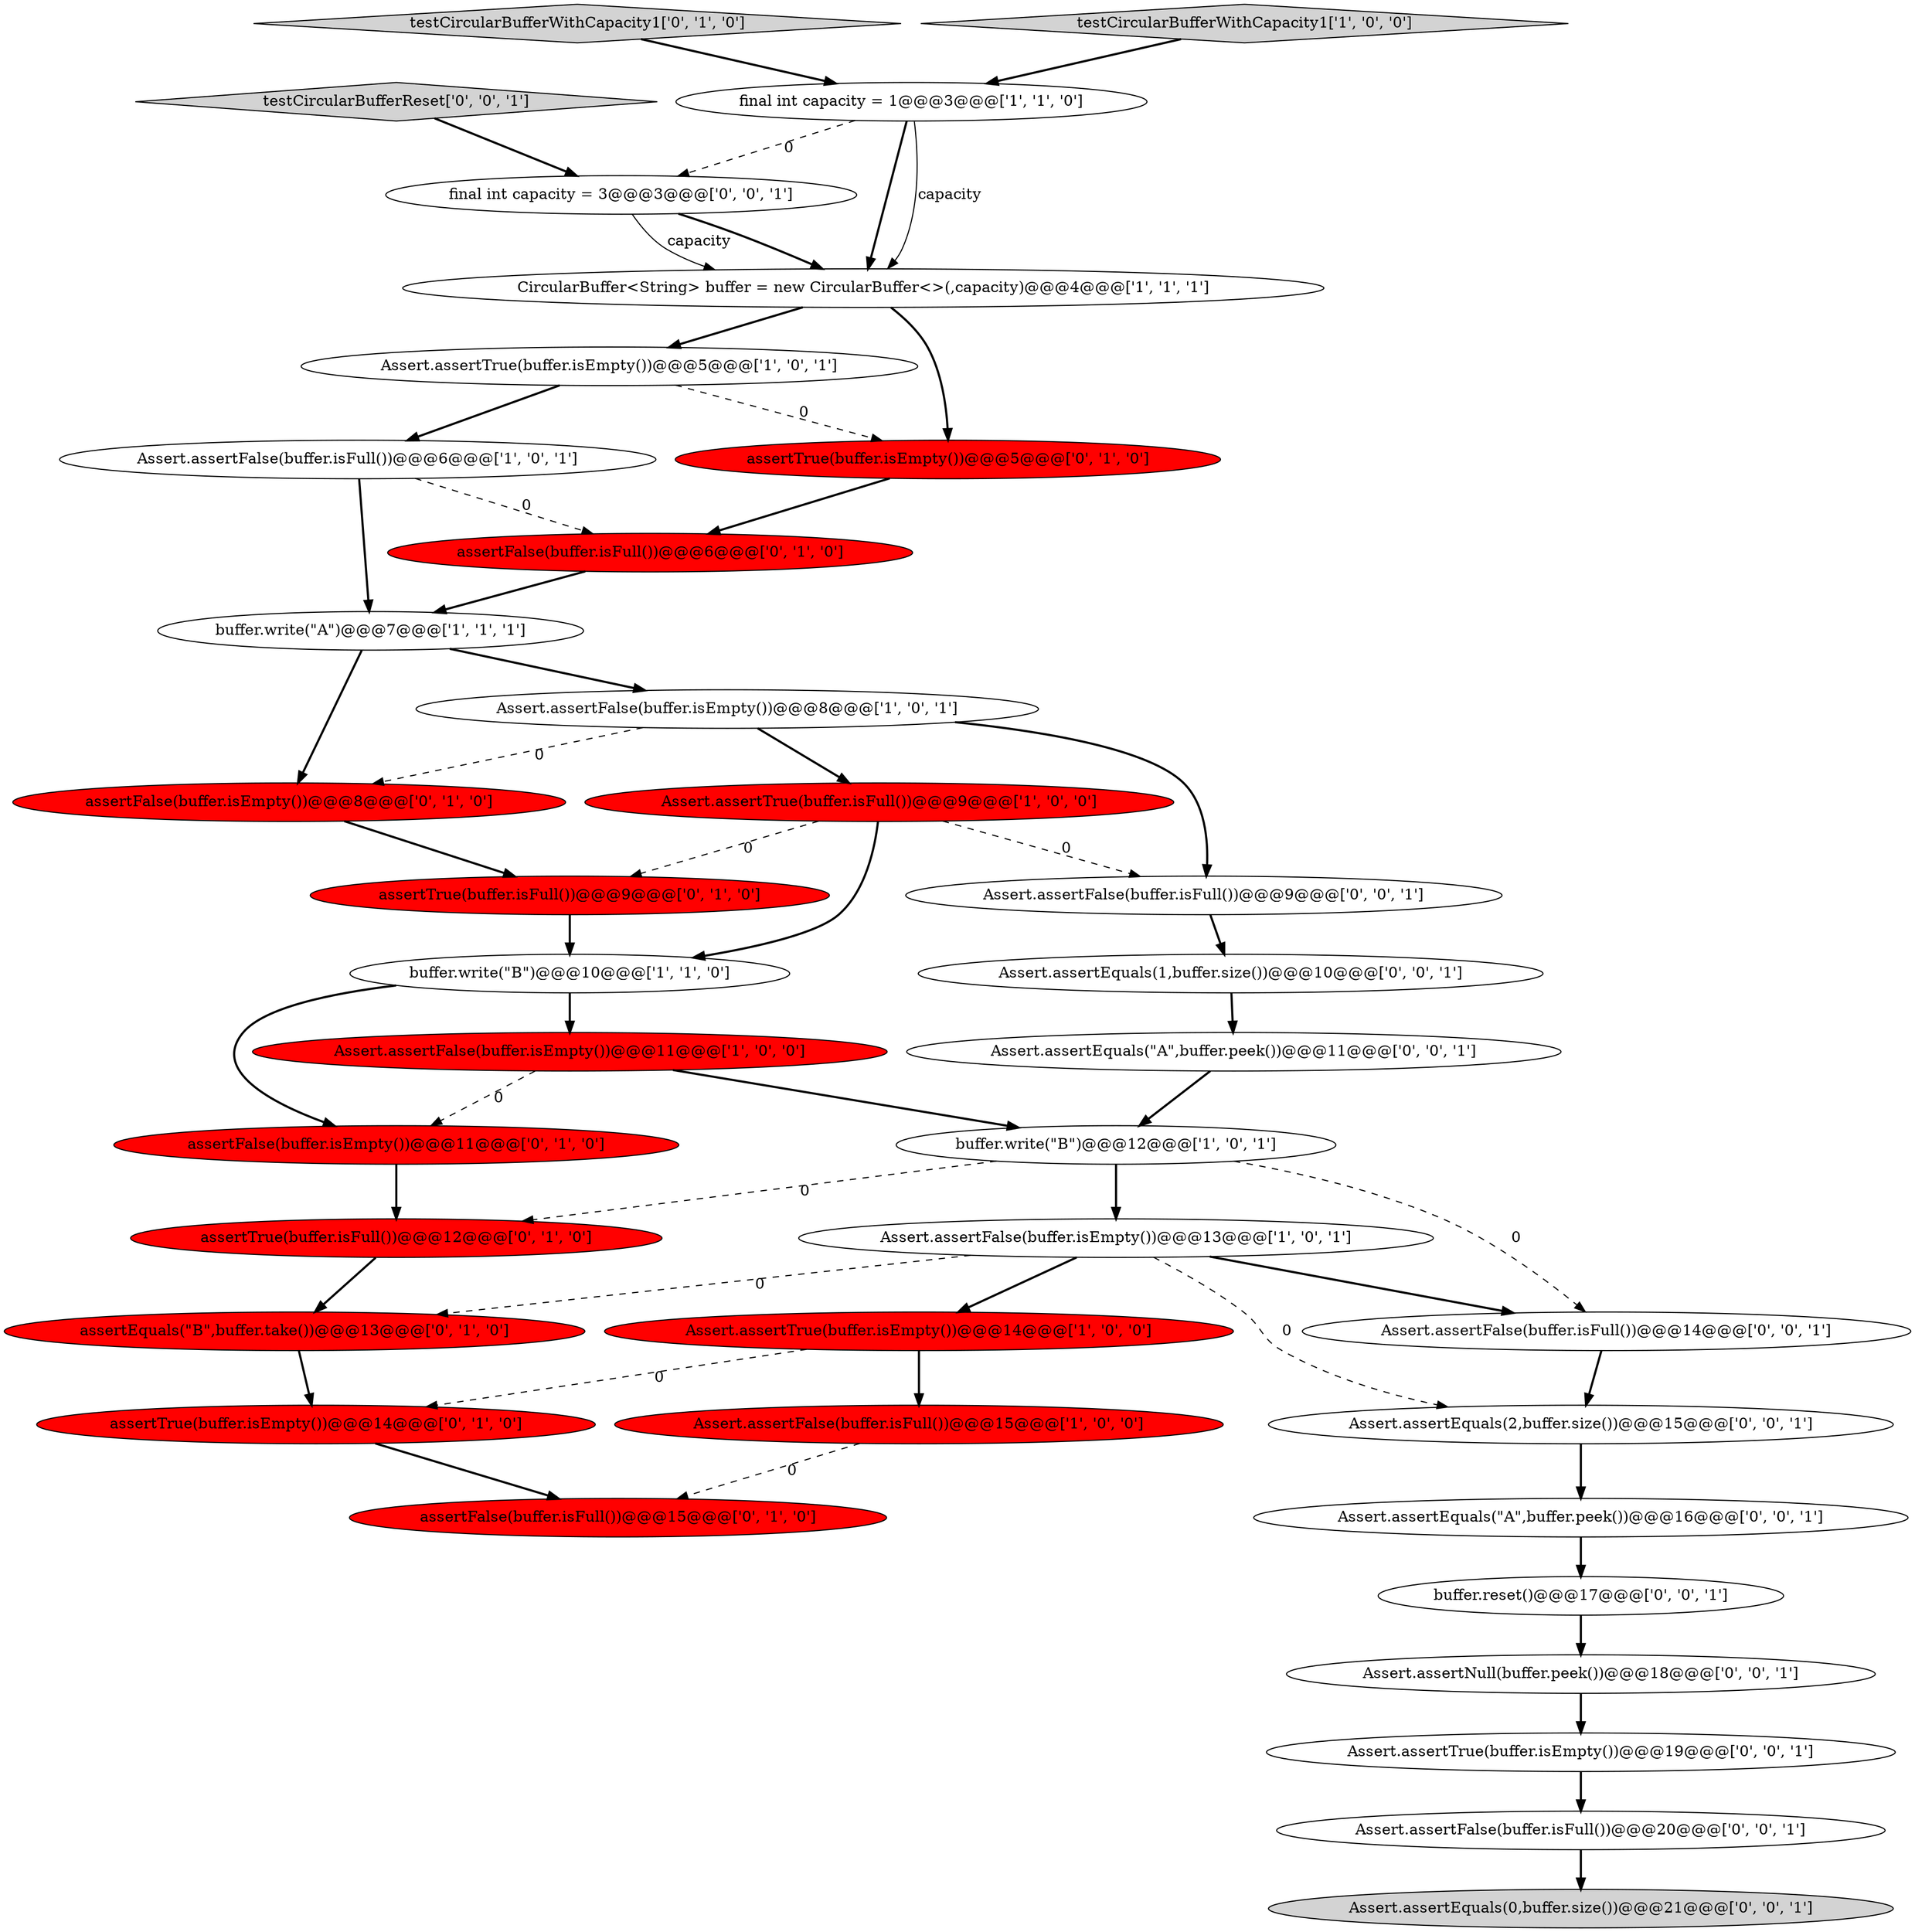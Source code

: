 digraph {
9 [style = filled, label = "Assert.assertFalse(buffer.isEmpty())@@@11@@@['1', '0', '0']", fillcolor = red, shape = ellipse image = "AAA1AAABBB1BBB"];
21 [style = filled, label = "assertFalse(buffer.isFull())@@@15@@@['0', '1', '0']", fillcolor = red, shape = ellipse image = "AAA1AAABBB2BBB"];
33 [style = filled, label = "Assert.assertTrue(buffer.isEmpty())@@@19@@@['0', '0', '1']", fillcolor = white, shape = ellipse image = "AAA0AAABBB3BBB"];
28 [style = filled, label = "testCircularBufferReset['0', '0', '1']", fillcolor = lightgray, shape = diamond image = "AAA0AAABBB3BBB"];
30 [style = filled, label = "Assert.assertEquals(0,buffer.size())@@@21@@@['0', '0', '1']", fillcolor = lightgray, shape = ellipse image = "AAA0AAABBB3BBB"];
29 [style = filled, label = "Assert.assertNull(buffer.peek())@@@18@@@['0', '0', '1']", fillcolor = white, shape = ellipse image = "AAA0AAABBB3BBB"];
32 [style = filled, label = "buffer.reset()@@@17@@@['0', '0', '1']", fillcolor = white, shape = ellipse image = "AAA0AAABBB3BBB"];
27 [style = filled, label = "Assert.assertEquals(2,buffer.size())@@@15@@@['0', '0', '1']", fillcolor = white, shape = ellipse image = "AAA0AAABBB3BBB"];
36 [style = filled, label = "Assert.assertFalse(buffer.isFull())@@@14@@@['0', '0', '1']", fillcolor = white, shape = ellipse image = "AAA0AAABBB3BBB"];
5 [style = filled, label = "buffer.write(\"B\")@@@12@@@['1', '0', '1']", fillcolor = white, shape = ellipse image = "AAA0AAABBB1BBB"];
19 [style = filled, label = "assertFalse(buffer.isFull())@@@6@@@['0', '1', '0']", fillcolor = red, shape = ellipse image = "AAA1AAABBB2BBB"];
23 [style = filled, label = "testCircularBufferWithCapacity1['0', '1', '0']", fillcolor = lightgray, shape = diamond image = "AAA0AAABBB2BBB"];
15 [style = filled, label = "assertTrue(buffer.isFull())@@@12@@@['0', '1', '0']", fillcolor = red, shape = ellipse image = "AAA1AAABBB2BBB"];
26 [style = filled, label = "final int capacity = 3@@@3@@@['0', '0', '1']", fillcolor = white, shape = ellipse image = "AAA0AAABBB3BBB"];
8 [style = filled, label = "buffer.write(\"A\")@@@7@@@['1', '1', '1']", fillcolor = white, shape = ellipse image = "AAA0AAABBB1BBB"];
25 [style = filled, label = "Assert.assertFalse(buffer.isFull())@@@20@@@['0', '0', '1']", fillcolor = white, shape = ellipse image = "AAA0AAABBB3BBB"];
7 [style = filled, label = "testCircularBufferWithCapacity1['1', '0', '0']", fillcolor = lightgray, shape = diamond image = "AAA0AAABBB1BBB"];
13 [style = filled, label = "CircularBuffer<String> buffer = new CircularBuffer<>(,capacity)@@@4@@@['1', '1', '1']", fillcolor = white, shape = ellipse image = "AAA0AAABBB1BBB"];
24 [style = filled, label = "Assert.assertEquals(1,buffer.size())@@@10@@@['0', '0', '1']", fillcolor = white, shape = ellipse image = "AAA0AAABBB3BBB"];
17 [style = filled, label = "assertFalse(buffer.isEmpty())@@@8@@@['0', '1', '0']", fillcolor = red, shape = ellipse image = "AAA1AAABBB2BBB"];
10 [style = filled, label = "Assert.assertFalse(buffer.isFull())@@@15@@@['1', '0', '0']", fillcolor = red, shape = ellipse image = "AAA1AAABBB1BBB"];
18 [style = filled, label = "assertTrue(buffer.isEmpty())@@@14@@@['0', '1', '0']", fillcolor = red, shape = ellipse image = "AAA1AAABBB2BBB"];
0 [style = filled, label = "buffer.write(\"B\")@@@10@@@['1', '1', '0']", fillcolor = white, shape = ellipse image = "AAA0AAABBB1BBB"];
4 [style = filled, label = "Assert.assertTrue(buffer.isFull())@@@9@@@['1', '0', '0']", fillcolor = red, shape = ellipse image = "AAA1AAABBB1BBB"];
22 [style = filled, label = "assertFalse(buffer.isEmpty())@@@11@@@['0', '1', '0']", fillcolor = red, shape = ellipse image = "AAA1AAABBB2BBB"];
16 [style = filled, label = "assertEquals(\"B\",buffer.take())@@@13@@@['0', '1', '0']", fillcolor = red, shape = ellipse image = "AAA1AAABBB2BBB"];
3 [style = filled, label = "Assert.assertFalse(buffer.isFull())@@@6@@@['1', '0', '1']", fillcolor = white, shape = ellipse image = "AAA0AAABBB1BBB"];
31 [style = filled, label = "Assert.assertEquals(\"A\",buffer.peek())@@@11@@@['0', '0', '1']", fillcolor = white, shape = ellipse image = "AAA0AAABBB3BBB"];
35 [style = filled, label = "Assert.assertFalse(buffer.isFull())@@@9@@@['0', '0', '1']", fillcolor = white, shape = ellipse image = "AAA0AAABBB3BBB"];
11 [style = filled, label = "Assert.assertTrue(buffer.isEmpty())@@@14@@@['1', '0', '0']", fillcolor = red, shape = ellipse image = "AAA1AAABBB1BBB"];
6 [style = filled, label = "Assert.assertFalse(buffer.isEmpty())@@@8@@@['1', '0', '1']", fillcolor = white, shape = ellipse image = "AAA0AAABBB1BBB"];
12 [style = filled, label = "Assert.assertTrue(buffer.isEmpty())@@@5@@@['1', '0', '1']", fillcolor = white, shape = ellipse image = "AAA0AAABBB1BBB"];
14 [style = filled, label = "assertTrue(buffer.isFull())@@@9@@@['0', '1', '0']", fillcolor = red, shape = ellipse image = "AAA1AAABBB2BBB"];
34 [style = filled, label = "Assert.assertEquals(\"A\",buffer.peek())@@@16@@@['0', '0', '1']", fillcolor = white, shape = ellipse image = "AAA0AAABBB3BBB"];
20 [style = filled, label = "assertTrue(buffer.isEmpty())@@@5@@@['0', '1', '0']", fillcolor = red, shape = ellipse image = "AAA1AAABBB2BBB"];
1 [style = filled, label = "final int capacity = 1@@@3@@@['1', '1', '0']", fillcolor = white, shape = ellipse image = "AAA0AAABBB1BBB"];
2 [style = filled, label = "Assert.assertFalse(buffer.isEmpty())@@@13@@@['1', '0', '1']", fillcolor = white, shape = ellipse image = "AAA0AAABBB1BBB"];
0->9 [style = bold, label=""];
16->18 [style = bold, label=""];
7->1 [style = bold, label=""];
22->15 [style = bold, label=""];
6->35 [style = bold, label=""];
12->20 [style = dashed, label="0"];
10->21 [style = dashed, label="0"];
1->26 [style = dashed, label="0"];
25->30 [style = bold, label=""];
1->13 [style = solid, label="capacity"];
31->5 [style = bold, label=""];
2->27 [style = dashed, label="0"];
28->26 [style = bold, label=""];
9->22 [style = dashed, label="0"];
8->6 [style = bold, label=""];
6->17 [style = dashed, label="0"];
15->16 [style = bold, label=""];
5->36 [style = dashed, label="0"];
1->13 [style = bold, label=""];
19->8 [style = bold, label=""];
26->13 [style = bold, label=""];
4->0 [style = bold, label=""];
35->24 [style = bold, label=""];
3->19 [style = dashed, label="0"];
32->29 [style = bold, label=""];
8->17 [style = bold, label=""];
6->4 [style = bold, label=""];
5->2 [style = bold, label=""];
29->33 [style = bold, label=""];
13->12 [style = bold, label=""];
27->34 [style = bold, label=""];
36->27 [style = bold, label=""];
14->0 [style = bold, label=""];
24->31 [style = bold, label=""];
33->25 [style = bold, label=""];
17->14 [style = bold, label=""];
11->10 [style = bold, label=""];
11->18 [style = dashed, label="0"];
3->8 [style = bold, label=""];
0->22 [style = bold, label=""];
2->16 [style = dashed, label="0"];
2->36 [style = bold, label=""];
26->13 [style = solid, label="capacity"];
9->5 [style = bold, label=""];
23->1 [style = bold, label=""];
34->32 [style = bold, label=""];
4->14 [style = dashed, label="0"];
12->3 [style = bold, label=""];
18->21 [style = bold, label=""];
20->19 [style = bold, label=""];
5->15 [style = dashed, label="0"];
2->11 [style = bold, label=""];
4->35 [style = dashed, label="0"];
13->20 [style = bold, label=""];
}
